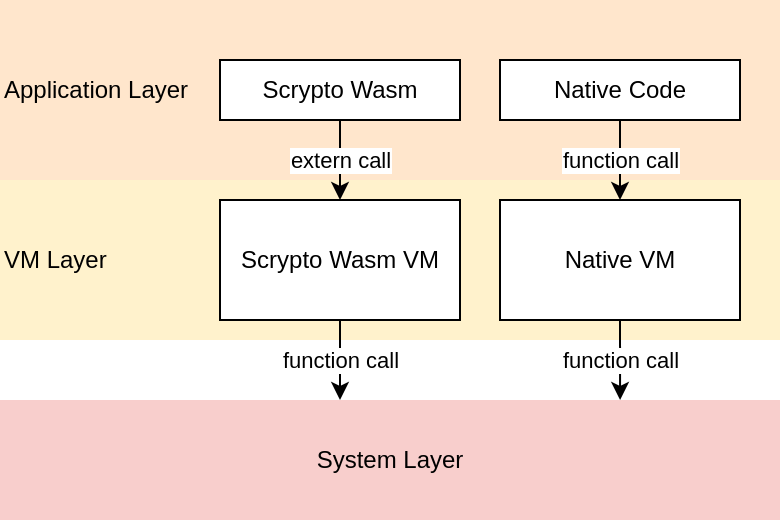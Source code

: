 <mxfile version="24.3.1" type="google">
  <diagram name="Page-1" id="QKWgHpHzNqRUHL6Gae5r">
    <mxGraphModel grid="1" page="1" gridSize="10" guides="1" tooltips="1" connect="1" arrows="1" fold="1" pageScale="1" pageWidth="850" pageHeight="1100" math="0" shadow="0">
      <root>
        <mxCell id="0" />
        <mxCell id="1" parent="0" />
        <mxCell id="gE_-hNpzElnmm93oT51I-5" value="VM Layer" style="rounded=0;whiteSpace=wrap;html=1;fillColor=#fff2cc;strokeColor=none;verticalAlign=middle;align=left;" vertex="1" parent="1">
          <mxGeometry x="240" y="210" width="390" height="80" as="geometry" />
        </mxCell>
        <mxCell id="gE_-hNpzElnmm93oT51I-1" value="Application Layer" style="rounded=0;whiteSpace=wrap;html=1;fillColor=#ffe6cc;strokeColor=none;verticalAlign=middle;align=left;" vertex="1" parent="1">
          <mxGeometry x="240" y="120" width="390" height="90" as="geometry" />
        </mxCell>
        <mxCell id="gE_-hNpzElnmm93oT51I-2" value="Scrypto Wasm VM" style="rounded=0;whiteSpace=wrap;html=1;" vertex="1" parent="1">
          <mxGeometry x="350" y="220" width="120" height="60" as="geometry" />
        </mxCell>
        <mxCell id="gE_-hNpzElnmm93oT51I-3" value="Native VM" style="rounded=0;whiteSpace=wrap;html=1;" vertex="1" parent="1">
          <mxGeometry x="490" y="220" width="120" height="60" as="geometry" />
        </mxCell>
        <mxCell id="gE_-hNpzElnmm93oT51I-4" value="System Layer" style="rounded=0;whiteSpace=wrap;html=1;fillColor=#f8cecc;strokeColor=none;" vertex="1" parent="1">
          <mxGeometry x="240" y="320" width="390" height="60" as="geometry" />
        </mxCell>
        <mxCell id="gE_-hNpzElnmm93oT51I-8" value="Scrypto Wasm" style="rounded=0;whiteSpace=wrap;html=1;" vertex="1" parent="1">
          <mxGeometry x="350" y="150" width="120" height="30" as="geometry" />
        </mxCell>
        <mxCell id="gE_-hNpzElnmm93oT51I-9" value="Native Code" style="rounded=0;whiteSpace=wrap;html=1;" vertex="1" parent="1">
          <mxGeometry x="490" y="150" width="120" height="30" as="geometry" />
        </mxCell>
        <mxCell id="gE_-hNpzElnmm93oT51I-13" value="extern call" style="endArrow=classic;html=1;rounded=0;exitX=0.5;exitY=1;exitDx=0;exitDy=0;entryX=0.5;entryY=0;entryDx=0;entryDy=0;" edge="1" parent="1" source="gE_-hNpzElnmm93oT51I-8" target="gE_-hNpzElnmm93oT51I-2">
          <mxGeometry width="50" height="50" relative="1" as="geometry">
            <mxPoint x="290" y="480" as="sourcePoint" />
            <mxPoint x="340" y="430" as="targetPoint" />
          </mxGeometry>
        </mxCell>
        <mxCell id="gE_-hNpzElnmm93oT51I-14" value="function call" style="endArrow=classic;html=1;rounded=0;exitX=0.5;exitY=1;exitDx=0;exitDy=0;" edge="1" parent="1" source="gE_-hNpzElnmm93oT51I-2">
          <mxGeometry width="50" height="50" relative="1" as="geometry">
            <mxPoint x="420" y="190" as="sourcePoint" />
            <mxPoint x="410" y="320" as="targetPoint" />
          </mxGeometry>
        </mxCell>
        <mxCell id="gE_-hNpzElnmm93oT51I-17" value="function call" style="endArrow=classic;html=1;rounded=0;exitX=0.5;exitY=1;exitDx=0;exitDy=0;entryX=0.5;entryY=0;entryDx=0;entryDy=0;" edge="1" parent="1" source="gE_-hNpzElnmm93oT51I-9" target="gE_-hNpzElnmm93oT51I-3">
          <mxGeometry width="50" height="50" relative="1" as="geometry">
            <mxPoint x="420" y="290" as="sourcePoint" />
            <mxPoint x="420" y="330" as="targetPoint" />
          </mxGeometry>
        </mxCell>
        <mxCell id="gE_-hNpzElnmm93oT51I-18" value="function call" style="endArrow=classic;html=1;rounded=0;exitX=0.5;exitY=1;exitDx=0;exitDy=0;entryX=0.795;entryY=0;entryDx=0;entryDy=0;entryPerimeter=0;" edge="1" parent="1" source="gE_-hNpzElnmm93oT51I-3" target="gE_-hNpzElnmm93oT51I-4">
          <mxGeometry width="50" height="50" relative="1" as="geometry">
            <mxPoint x="420" y="290" as="sourcePoint" />
            <mxPoint x="420" y="330" as="targetPoint" />
          </mxGeometry>
        </mxCell>
      </root>
    </mxGraphModel>
  </diagram>
</mxfile>
